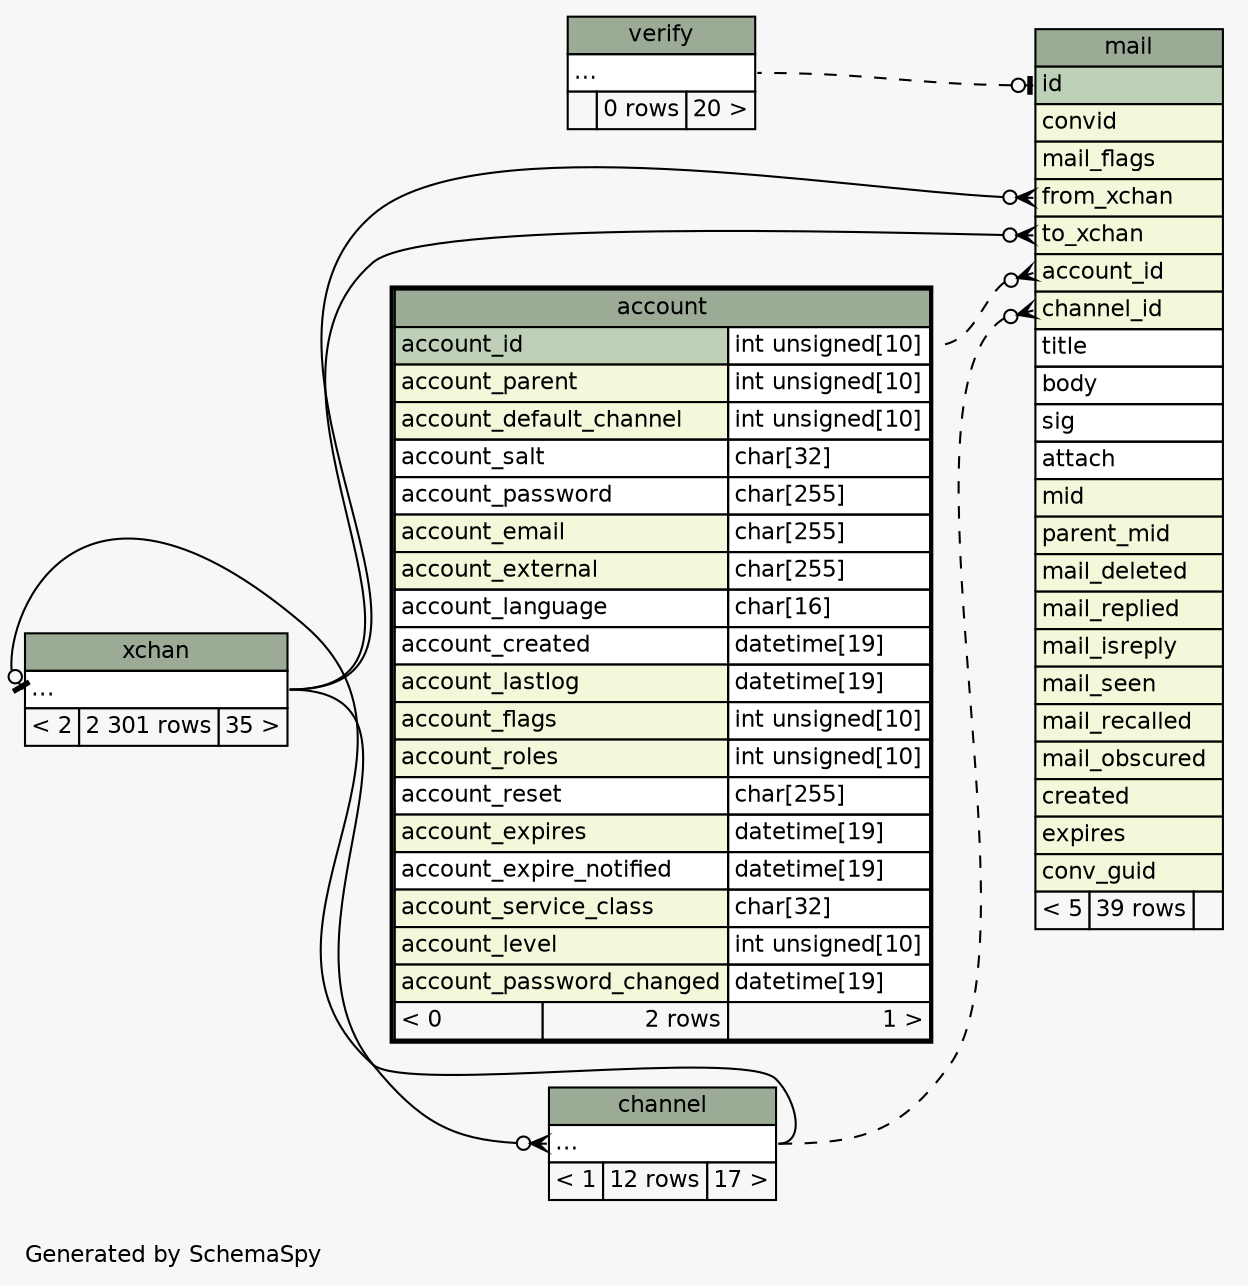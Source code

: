 // dot 2.26.3 on Linux 3.2.0-4-686-pae
// SchemaSpy rev 590
digraph "impliedTwoDegreesRelationshipsDiagram" {
  graph [
    rankdir="RL"
    bgcolor="#f7f7f7"
    label="\nGenerated by SchemaSpy"
    labeljust="l"
    nodesep="0.18"
    ranksep="0.46"
    fontname="Helvetica"
    fontsize="11"
  ];
  node [
    fontname="Helvetica"
    fontsize="11"
    shape="plaintext"
  ];
  edge [
    arrowsize="0.8"
  ];
  "channel":"elipses":w -> "xchan":"elipses":e [arrowhead=none dir=back arrowtail=crowodot];
  "mail":"account_id":w -> "account":"account_id.type":e [arrowhead=none dir=back arrowtail=crowodot style=dashed];
  "mail":"channel_id":w -> "channel":"elipses":e [arrowhead=none dir=back arrowtail=crowodot style=dashed];
  "mail":"from_xchan":w -> "xchan":"elipses":e [arrowhead=none dir=back arrowtail=crowodot];
  "mail":"id":w -> "verify":"elipses":e [arrowhead=none dir=back arrowtail=teeodot style=dashed];
  "mail":"to_xchan":w -> "xchan":"elipses":e [arrowhead=none dir=back arrowtail=crowodot];
  "xchan":"elipses":w -> "channel":"elipses":e [arrowhead=none dir=back arrowtail=teeodot];
  "account" [
    label=<
    <TABLE BORDER="2" CELLBORDER="1" CELLSPACING="0" BGCOLOR="#ffffff">
      <TR><TD COLSPAN="3" BGCOLOR="#9bab96" ALIGN="CENTER">account</TD></TR>
      <TR><TD PORT="account_id" COLSPAN="2" BGCOLOR="#bed1b8" ALIGN="LEFT">account_id</TD><TD PORT="account_id.type" ALIGN="LEFT">int unsigned[10]</TD></TR>
      <TR><TD PORT="account_parent" COLSPAN="2" BGCOLOR="#f4f7da" ALIGN="LEFT">account_parent</TD><TD PORT="account_parent.type" ALIGN="LEFT">int unsigned[10]</TD></TR>
      <TR><TD PORT="account_default_channel" COLSPAN="2" BGCOLOR="#f4f7da" ALIGN="LEFT">account_default_channel</TD><TD PORT="account_default_channel.type" ALIGN="LEFT">int unsigned[10]</TD></TR>
      <TR><TD PORT="account_salt" COLSPAN="2" ALIGN="LEFT">account_salt</TD><TD PORT="account_salt.type" ALIGN="LEFT">char[32]</TD></TR>
      <TR><TD PORT="account_password" COLSPAN="2" ALIGN="LEFT">account_password</TD><TD PORT="account_password.type" ALIGN="LEFT">char[255]</TD></TR>
      <TR><TD PORT="account_email" COLSPAN="2" BGCOLOR="#f4f7da" ALIGN="LEFT">account_email</TD><TD PORT="account_email.type" ALIGN="LEFT">char[255]</TD></TR>
      <TR><TD PORT="account_external" COLSPAN="2" BGCOLOR="#f4f7da" ALIGN="LEFT">account_external</TD><TD PORT="account_external.type" ALIGN="LEFT">char[255]</TD></TR>
      <TR><TD PORT="account_language" COLSPAN="2" ALIGN="LEFT">account_language</TD><TD PORT="account_language.type" ALIGN="LEFT">char[16]</TD></TR>
      <TR><TD PORT="account_created" COLSPAN="2" ALIGN="LEFT">account_created</TD><TD PORT="account_created.type" ALIGN="LEFT">datetime[19]</TD></TR>
      <TR><TD PORT="account_lastlog" COLSPAN="2" BGCOLOR="#f4f7da" ALIGN="LEFT">account_lastlog</TD><TD PORT="account_lastlog.type" ALIGN="LEFT">datetime[19]</TD></TR>
      <TR><TD PORT="account_flags" COLSPAN="2" BGCOLOR="#f4f7da" ALIGN="LEFT">account_flags</TD><TD PORT="account_flags.type" ALIGN="LEFT">int unsigned[10]</TD></TR>
      <TR><TD PORT="account_roles" COLSPAN="2" BGCOLOR="#f4f7da" ALIGN="LEFT">account_roles</TD><TD PORT="account_roles.type" ALIGN="LEFT">int unsigned[10]</TD></TR>
      <TR><TD PORT="account_reset" COLSPAN="2" ALIGN="LEFT">account_reset</TD><TD PORT="account_reset.type" ALIGN="LEFT">char[255]</TD></TR>
      <TR><TD PORT="account_expires" COLSPAN="2" BGCOLOR="#f4f7da" ALIGN="LEFT">account_expires</TD><TD PORT="account_expires.type" ALIGN="LEFT">datetime[19]</TD></TR>
      <TR><TD PORT="account_expire_notified" COLSPAN="2" ALIGN="LEFT">account_expire_notified</TD><TD PORT="account_expire_notified.type" ALIGN="LEFT">datetime[19]</TD></TR>
      <TR><TD PORT="account_service_class" COLSPAN="2" BGCOLOR="#f4f7da" ALIGN="LEFT">account_service_class</TD><TD PORT="account_service_class.type" ALIGN="LEFT">char[32]</TD></TR>
      <TR><TD PORT="account_level" COLSPAN="2" BGCOLOR="#f4f7da" ALIGN="LEFT">account_level</TD><TD PORT="account_level.type" ALIGN="LEFT">int unsigned[10]</TD></TR>
      <TR><TD PORT="account_password_changed" COLSPAN="2" BGCOLOR="#f4f7da" ALIGN="LEFT">account_password_changed</TD><TD PORT="account_password_changed.type" ALIGN="LEFT">datetime[19]</TD></TR>
      <TR><TD ALIGN="LEFT" BGCOLOR="#f7f7f7">&lt; 0</TD><TD ALIGN="RIGHT" BGCOLOR="#f7f7f7">2 rows</TD><TD ALIGN="RIGHT" BGCOLOR="#f7f7f7">1 &gt;</TD></TR>
    </TABLE>>
    URL="account.html"
    tooltip="account"
  ];
  "channel" [
    label=<
    <TABLE BORDER="0" CELLBORDER="1" CELLSPACING="0" BGCOLOR="#ffffff">
      <TR><TD COLSPAN="3" BGCOLOR="#9bab96" ALIGN="CENTER">channel</TD></TR>
      <TR><TD PORT="elipses" COLSPAN="3" ALIGN="LEFT">...</TD></TR>
      <TR><TD ALIGN="LEFT" BGCOLOR="#f7f7f7">&lt; 1</TD><TD ALIGN="RIGHT" BGCOLOR="#f7f7f7">12 rows</TD><TD ALIGN="RIGHT" BGCOLOR="#f7f7f7">17 &gt;</TD></TR>
    </TABLE>>
    URL="channel.html"
    tooltip="channel"
  ];
  "mail" [
    label=<
    <TABLE BORDER="0" CELLBORDER="1" CELLSPACING="0" BGCOLOR="#ffffff">
      <TR><TD COLSPAN="3" BGCOLOR="#9bab96" ALIGN="CENTER">mail</TD></TR>
      <TR><TD PORT="id" COLSPAN="3" BGCOLOR="#bed1b8" ALIGN="LEFT">id</TD></TR>
      <TR><TD PORT="convid" COLSPAN="3" BGCOLOR="#f4f7da" ALIGN="LEFT">convid</TD></TR>
      <TR><TD PORT="mail_flags" COLSPAN="3" BGCOLOR="#f4f7da" ALIGN="LEFT">mail_flags</TD></TR>
      <TR><TD PORT="from_xchan" COLSPAN="3" BGCOLOR="#f4f7da" ALIGN="LEFT">from_xchan</TD></TR>
      <TR><TD PORT="to_xchan" COLSPAN="3" BGCOLOR="#f4f7da" ALIGN="LEFT">to_xchan</TD></TR>
      <TR><TD PORT="account_id" COLSPAN="3" BGCOLOR="#f4f7da" ALIGN="LEFT">account_id</TD></TR>
      <TR><TD PORT="channel_id" COLSPAN="3" BGCOLOR="#f4f7da" ALIGN="LEFT">channel_id</TD></TR>
      <TR><TD PORT="title" COLSPAN="3" ALIGN="LEFT">title</TD></TR>
      <TR><TD PORT="body" COLSPAN="3" ALIGN="LEFT">body</TD></TR>
      <TR><TD PORT="sig" COLSPAN="3" ALIGN="LEFT">sig</TD></TR>
      <TR><TD PORT="attach" COLSPAN="3" ALIGN="LEFT">attach</TD></TR>
      <TR><TD PORT="mid" COLSPAN="3" BGCOLOR="#f4f7da" ALIGN="LEFT">mid</TD></TR>
      <TR><TD PORT="parent_mid" COLSPAN="3" BGCOLOR="#f4f7da" ALIGN="LEFT">parent_mid</TD></TR>
      <TR><TD PORT="mail_deleted" COLSPAN="3" BGCOLOR="#f4f7da" ALIGN="LEFT">mail_deleted</TD></TR>
      <TR><TD PORT="mail_replied" COLSPAN="3" BGCOLOR="#f4f7da" ALIGN="LEFT">mail_replied</TD></TR>
      <TR><TD PORT="mail_isreply" COLSPAN="3" BGCOLOR="#f4f7da" ALIGN="LEFT">mail_isreply</TD></TR>
      <TR><TD PORT="mail_seen" COLSPAN="3" BGCOLOR="#f4f7da" ALIGN="LEFT">mail_seen</TD></TR>
      <TR><TD PORT="mail_recalled" COLSPAN="3" BGCOLOR="#f4f7da" ALIGN="LEFT">mail_recalled</TD></TR>
      <TR><TD PORT="mail_obscured" COLSPAN="3" BGCOLOR="#f4f7da" ALIGN="LEFT">mail_obscured</TD></TR>
      <TR><TD PORT="created" COLSPAN="3" BGCOLOR="#f4f7da" ALIGN="LEFT">created</TD></TR>
      <TR><TD PORT="expires" COLSPAN="3" BGCOLOR="#f4f7da" ALIGN="LEFT">expires</TD></TR>
      <TR><TD PORT="conv_guid" COLSPAN="3" BGCOLOR="#f4f7da" ALIGN="LEFT">conv_guid</TD></TR>
      <TR><TD ALIGN="LEFT" BGCOLOR="#f7f7f7">&lt; 5</TD><TD ALIGN="RIGHT" BGCOLOR="#f7f7f7">39 rows</TD><TD ALIGN="RIGHT" BGCOLOR="#f7f7f7">  </TD></TR>
    </TABLE>>
    URL="mail.html"
    tooltip="mail"
  ];
  "verify" [
    label=<
    <TABLE BORDER="0" CELLBORDER="1" CELLSPACING="0" BGCOLOR="#ffffff">
      <TR><TD COLSPAN="3" BGCOLOR="#9bab96" ALIGN="CENTER">verify</TD></TR>
      <TR><TD PORT="elipses" COLSPAN="3" ALIGN="LEFT">...</TD></TR>
      <TR><TD ALIGN="LEFT" BGCOLOR="#f7f7f7">  </TD><TD ALIGN="RIGHT" BGCOLOR="#f7f7f7">0 rows</TD><TD ALIGN="RIGHT" BGCOLOR="#f7f7f7">20 &gt;</TD></TR>
    </TABLE>>
    URL="verify.html"
    tooltip="verify"
  ];
  "xchan" [
    label=<
    <TABLE BORDER="0" CELLBORDER="1" CELLSPACING="0" BGCOLOR="#ffffff">
      <TR><TD COLSPAN="3" BGCOLOR="#9bab96" ALIGN="CENTER">xchan</TD></TR>
      <TR><TD PORT="elipses" COLSPAN="3" ALIGN="LEFT">...</TD></TR>
      <TR><TD ALIGN="LEFT" BGCOLOR="#f7f7f7">&lt; 2</TD><TD ALIGN="RIGHT" BGCOLOR="#f7f7f7">2 301 rows</TD><TD ALIGN="RIGHT" BGCOLOR="#f7f7f7">35 &gt;</TD></TR>
    </TABLE>>
    URL="xchan.html"
    tooltip="xchan"
  ];
}
